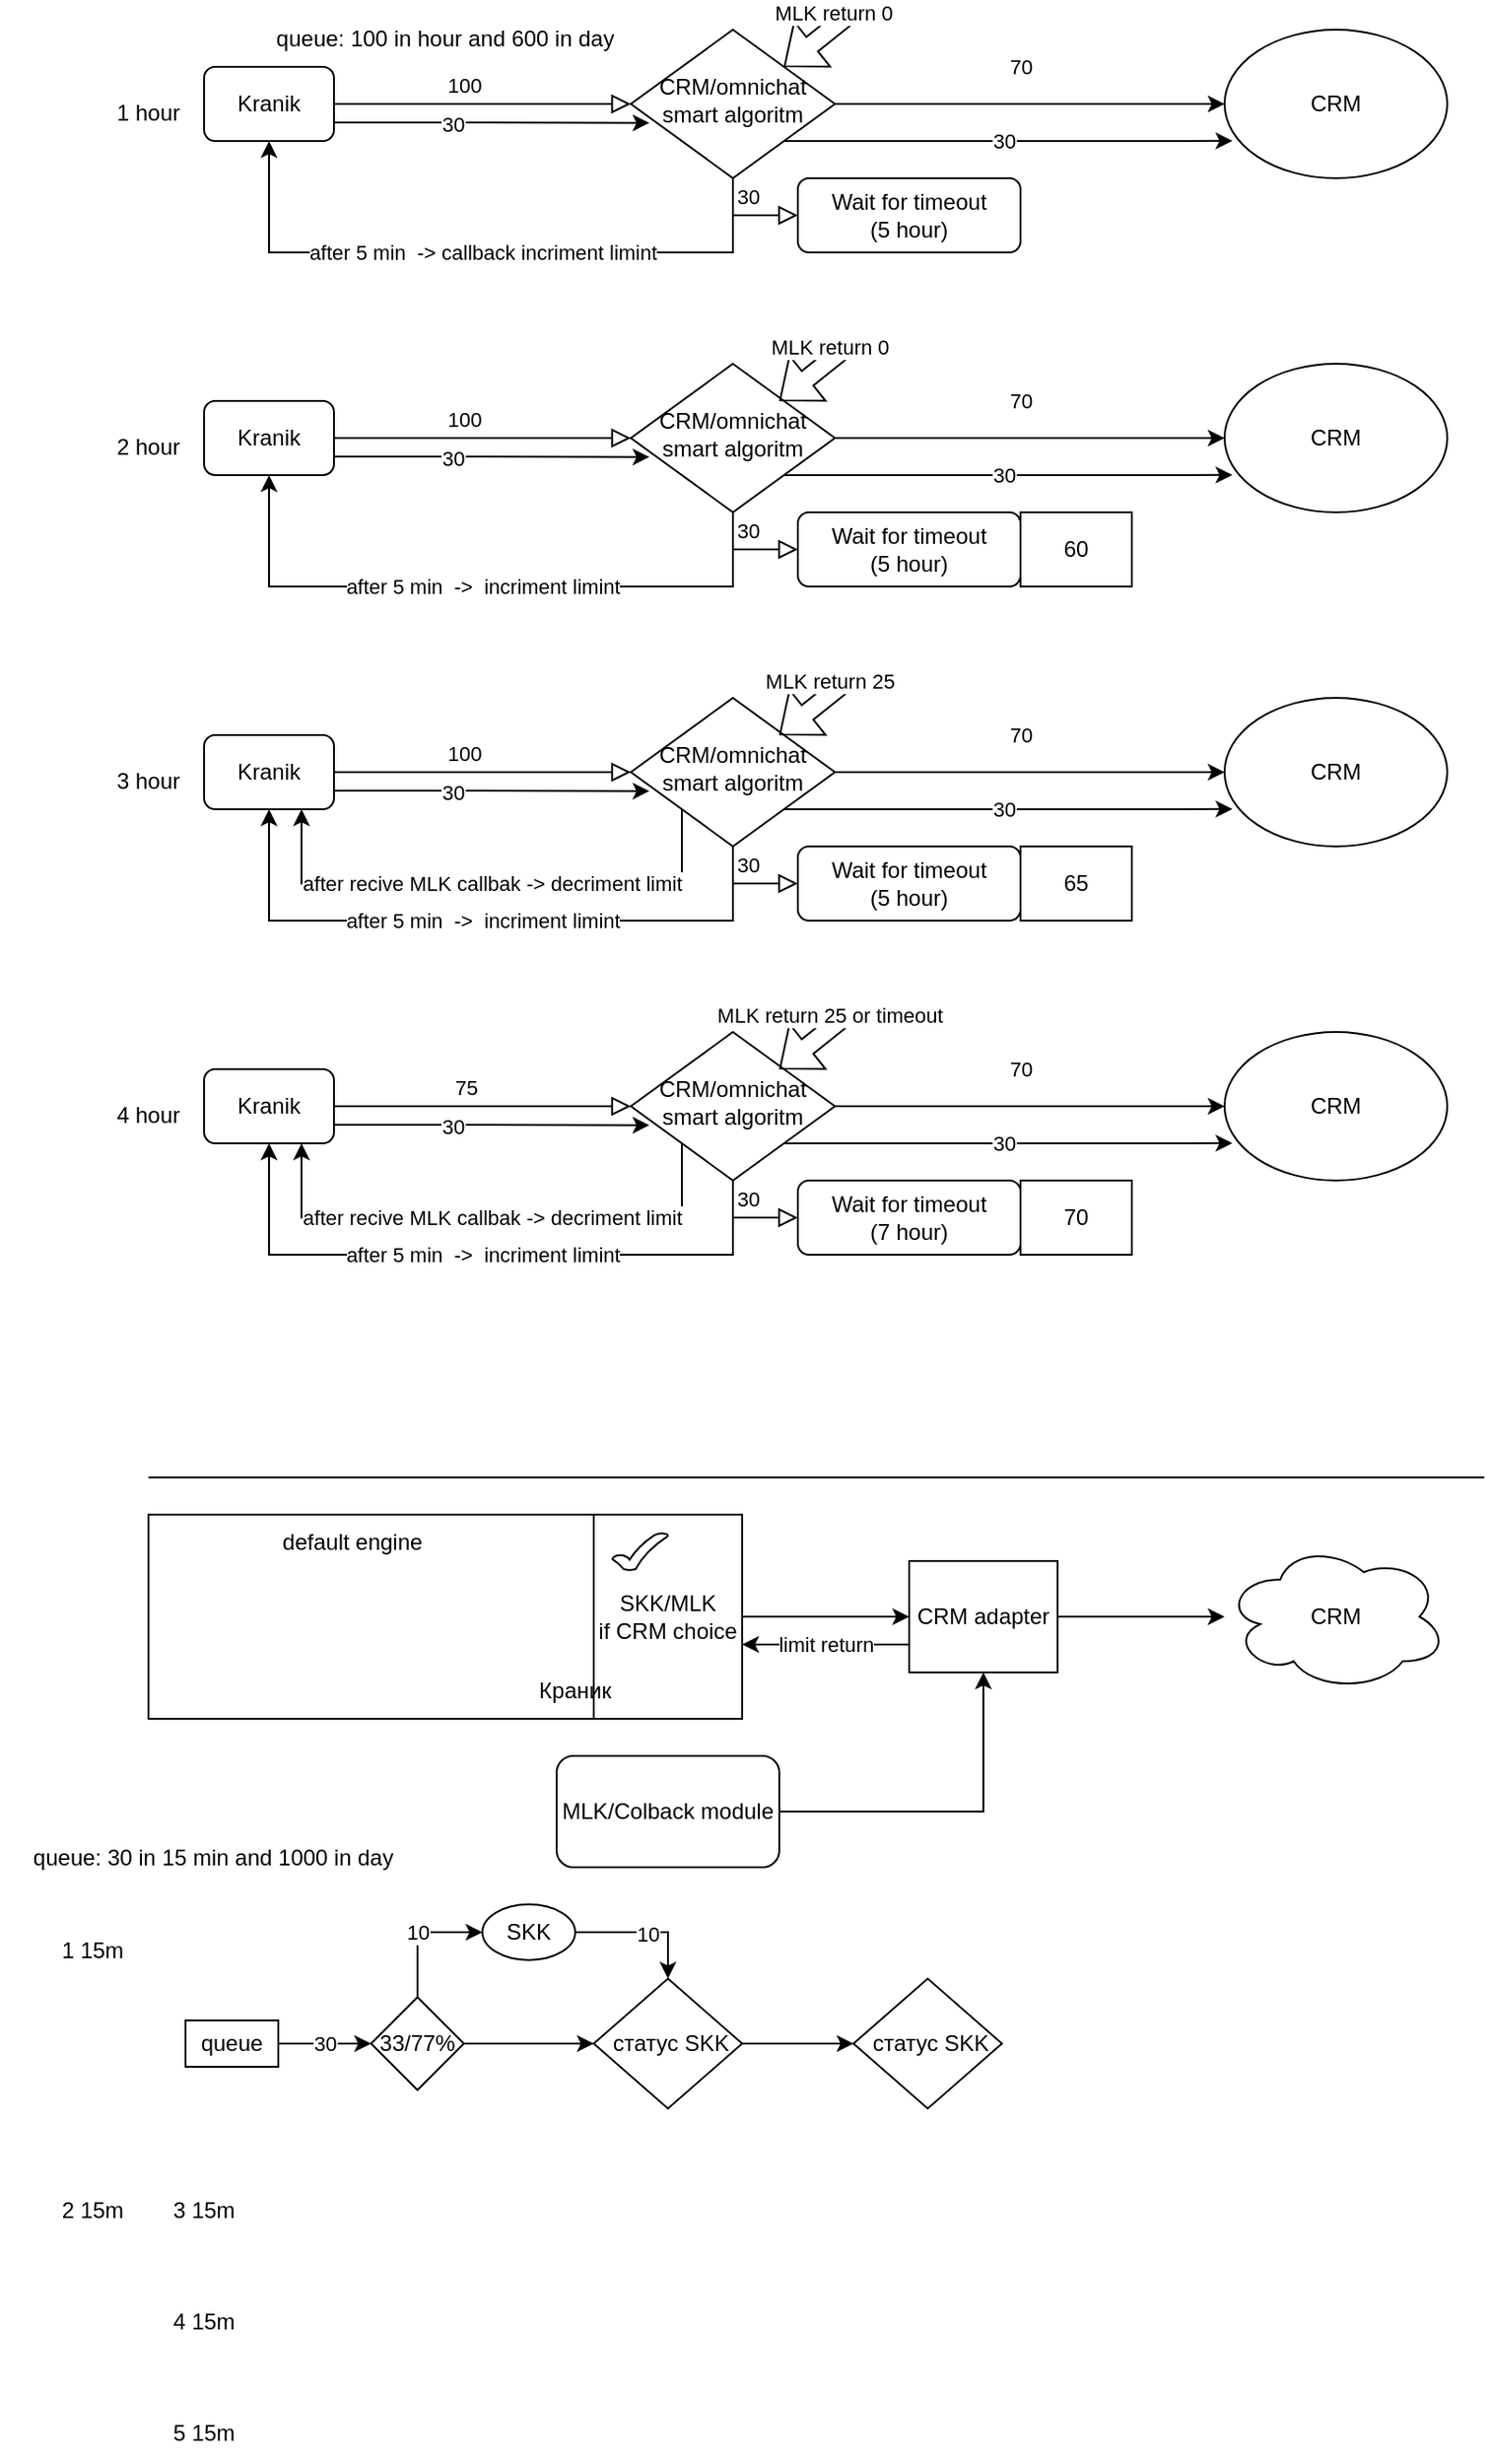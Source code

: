 <mxfile version="20.8.18" type="github">
  <diagram id="C5RBs43oDa-KdzZeNtuy" name="Page-1">
    <mxGraphModel dx="2032" dy="474" grid="1" gridSize="10" guides="1" tooltips="1" connect="1" arrows="1" fold="1" page="1" pageScale="1" pageWidth="827" pageHeight="1169" math="0" shadow="0">
      <root>
        <mxCell id="WIyWlLk6GJQsqaUBKTNV-0" />
        <mxCell id="WIyWlLk6GJQsqaUBKTNV-1" parent="WIyWlLk6GJQsqaUBKTNV-0" />
        <mxCell id="WIyWlLk6GJQsqaUBKTNV-2" value="100" style="rounded=0;html=1;jettySize=auto;orthogonalLoop=1;fontSize=11;endArrow=block;endFill=0;endSize=8;strokeWidth=1;shadow=0;labelBackgroundColor=none;edgeStyle=orthogonalEdgeStyle;" parent="WIyWlLk6GJQsqaUBKTNV-1" source="WIyWlLk6GJQsqaUBKTNV-3" target="WIyWlLk6GJQsqaUBKTNV-6" edge="1">
          <mxGeometry x="-0.125" y="10" relative="1" as="geometry">
            <mxPoint as="offset" />
          </mxGeometry>
        </mxCell>
        <mxCell id="GcZR3O-2zoZDcLtCYp-j-6" style="edgeStyle=orthogonalEdgeStyle;rounded=0;orthogonalLoop=1;jettySize=auto;html=1;exitX=1;exitY=0.75;exitDx=0;exitDy=0;entryX=0.091;entryY=0.628;entryDx=0;entryDy=0;entryPerimeter=0;" parent="WIyWlLk6GJQsqaUBKTNV-1" source="WIyWlLk6GJQsqaUBKTNV-3" target="WIyWlLk6GJQsqaUBKTNV-6" edge="1">
          <mxGeometry relative="1" as="geometry" />
        </mxCell>
        <mxCell id="GcZR3O-2zoZDcLtCYp-j-7" value="30" style="edgeLabel;html=1;align=center;verticalAlign=middle;resizable=0;points=[];" parent="GcZR3O-2zoZDcLtCYp-j-6" vertex="1" connectable="0">
          <mxGeometry x="-0.205" y="-1" relative="1" as="geometry">
            <mxPoint x="-4" as="offset" />
          </mxGeometry>
        </mxCell>
        <mxCell id="WIyWlLk6GJQsqaUBKTNV-3" value="Kranik" style="rounded=1;whiteSpace=wrap;html=1;fontSize=12;glass=0;strokeWidth=1;shadow=0;" parent="WIyWlLk6GJQsqaUBKTNV-1" vertex="1">
          <mxGeometry x="70" y="40" width="70" height="40" as="geometry" />
        </mxCell>
        <mxCell id="WIyWlLk6GJQsqaUBKTNV-5" value="30" style="edgeStyle=orthogonalEdgeStyle;rounded=0;html=1;jettySize=auto;orthogonalLoop=1;fontSize=11;endArrow=block;endFill=0;endSize=8;strokeWidth=1;shadow=0;labelBackgroundColor=none;exitX=0.5;exitY=1;exitDx=0;exitDy=0;entryX=0;entryY=0.5;entryDx=0;entryDy=0;" parent="WIyWlLk6GJQsqaUBKTNV-1" source="WIyWlLk6GJQsqaUBKTNV-6" target="WIyWlLk6GJQsqaUBKTNV-7" edge="1">
          <mxGeometry y="10" relative="1" as="geometry">
            <mxPoint as="offset" />
          </mxGeometry>
        </mxCell>
        <mxCell id="GcZR3O-2zoZDcLtCYp-j-4" value="70" style="edgeStyle=orthogonalEdgeStyle;rounded=0;orthogonalLoop=1;jettySize=auto;html=1;" parent="WIyWlLk6GJQsqaUBKTNV-1" source="WIyWlLk6GJQsqaUBKTNV-6" target="GcZR3O-2zoZDcLtCYp-j-3" edge="1">
          <mxGeometry x="-0.048" y="20" relative="1" as="geometry">
            <mxPoint as="offset" />
          </mxGeometry>
        </mxCell>
        <mxCell id="GcZR3O-2zoZDcLtCYp-j-5" value="after 5 min&amp;nbsp; -&amp;gt; callback incriment limint" style="edgeStyle=orthogonalEdgeStyle;rounded=0;orthogonalLoop=1;jettySize=auto;html=1;entryX=0.5;entryY=1;entryDx=0;entryDy=0;" parent="WIyWlLk6GJQsqaUBKTNV-1" source="WIyWlLk6GJQsqaUBKTNV-6" target="WIyWlLk6GJQsqaUBKTNV-3" edge="1">
          <mxGeometry relative="1" as="geometry">
            <Array as="points">
              <mxPoint x="355" y="140" />
              <mxPoint x="105" y="140" />
            </Array>
          </mxGeometry>
        </mxCell>
        <mxCell id="GcZR3O-2zoZDcLtCYp-j-8" style="edgeStyle=orthogonalEdgeStyle;rounded=0;orthogonalLoop=1;jettySize=auto;html=1;exitX=1;exitY=1;exitDx=0;exitDy=0;entryX=0.035;entryY=0.749;entryDx=0;entryDy=0;entryPerimeter=0;" parent="WIyWlLk6GJQsqaUBKTNV-1" source="WIyWlLk6GJQsqaUBKTNV-6" target="GcZR3O-2zoZDcLtCYp-j-3" edge="1">
          <mxGeometry relative="1" as="geometry" />
        </mxCell>
        <mxCell id="GcZR3O-2zoZDcLtCYp-j-9" value="30" style="edgeLabel;html=1;align=center;verticalAlign=middle;resizable=0;points=[];" parent="GcZR3O-2zoZDcLtCYp-j-8" vertex="1" connectable="0">
          <mxGeometry x="-0.102" relative="1" as="geometry">
            <mxPoint x="10" as="offset" />
          </mxGeometry>
        </mxCell>
        <mxCell id="WIyWlLk6GJQsqaUBKTNV-6" value="CRM/omnichat&lt;br&gt;smart algoritm" style="rhombus;whiteSpace=wrap;html=1;shadow=0;fontFamily=Helvetica;fontSize=12;align=center;strokeWidth=1;spacing=6;spacingTop=-4;" parent="WIyWlLk6GJQsqaUBKTNV-1" vertex="1">
          <mxGeometry x="300" y="20" width="110" height="80" as="geometry" />
        </mxCell>
        <mxCell id="WIyWlLk6GJQsqaUBKTNV-7" value="Wait for timeout&lt;br&gt;(5 hour)" style="rounded=1;whiteSpace=wrap;html=1;fontSize=12;glass=0;strokeWidth=1;shadow=0;" parent="WIyWlLk6GJQsqaUBKTNV-1" vertex="1">
          <mxGeometry x="390" y="100" width="120" height="40" as="geometry" />
        </mxCell>
        <mxCell id="GcZR3O-2zoZDcLtCYp-j-0" value="queue: 100 in hour and 600 in day" style="text;html=1;strokeColor=none;fillColor=none;align=center;verticalAlign=middle;whiteSpace=wrap;rounded=0;" parent="WIyWlLk6GJQsqaUBKTNV-1" vertex="1">
          <mxGeometry x="100" y="10" width="200" height="30" as="geometry" />
        </mxCell>
        <mxCell id="GcZR3O-2zoZDcLtCYp-j-1" value="1 hour" style="text;html=1;strokeColor=none;fillColor=none;align=center;verticalAlign=middle;whiteSpace=wrap;rounded=0;" parent="WIyWlLk6GJQsqaUBKTNV-1" vertex="1">
          <mxGeometry x="10" y="50" width="60" height="30" as="geometry" />
        </mxCell>
        <mxCell id="GcZR3O-2zoZDcLtCYp-j-3" value="CRM" style="ellipse;whiteSpace=wrap;html=1;" parent="WIyWlLk6GJQsqaUBKTNV-1" vertex="1">
          <mxGeometry x="620" y="20" width="120" height="80" as="geometry" />
        </mxCell>
        <mxCell id="GcZR3O-2zoZDcLtCYp-j-24" value="100" style="rounded=0;html=1;jettySize=auto;orthogonalLoop=1;fontSize=11;endArrow=block;endFill=0;endSize=8;strokeWidth=1;shadow=0;labelBackgroundColor=none;edgeStyle=orthogonalEdgeStyle;" parent="WIyWlLk6GJQsqaUBKTNV-1" source="GcZR3O-2zoZDcLtCYp-j-27" target="GcZR3O-2zoZDcLtCYp-j-33" edge="1">
          <mxGeometry x="-0.125" y="10" relative="1" as="geometry">
            <mxPoint as="offset" />
          </mxGeometry>
        </mxCell>
        <mxCell id="GcZR3O-2zoZDcLtCYp-j-25" style="edgeStyle=orthogonalEdgeStyle;rounded=0;orthogonalLoop=1;jettySize=auto;html=1;exitX=1;exitY=0.75;exitDx=0;exitDy=0;entryX=0.091;entryY=0.628;entryDx=0;entryDy=0;entryPerimeter=0;" parent="WIyWlLk6GJQsqaUBKTNV-1" source="GcZR3O-2zoZDcLtCYp-j-27" target="GcZR3O-2zoZDcLtCYp-j-33" edge="1">
          <mxGeometry relative="1" as="geometry" />
        </mxCell>
        <mxCell id="GcZR3O-2zoZDcLtCYp-j-26" value="30" style="edgeLabel;html=1;align=center;verticalAlign=middle;resizable=0;points=[];" parent="GcZR3O-2zoZDcLtCYp-j-25" vertex="1" connectable="0">
          <mxGeometry x="-0.205" y="-1" relative="1" as="geometry">
            <mxPoint x="-4" as="offset" />
          </mxGeometry>
        </mxCell>
        <mxCell id="GcZR3O-2zoZDcLtCYp-j-27" value="Kranik" style="rounded=1;whiteSpace=wrap;html=1;fontSize=12;glass=0;strokeWidth=1;shadow=0;" parent="WIyWlLk6GJQsqaUBKTNV-1" vertex="1">
          <mxGeometry x="70" y="220" width="70" height="40" as="geometry" />
        </mxCell>
        <mxCell id="GcZR3O-2zoZDcLtCYp-j-28" value="30" style="edgeStyle=orthogonalEdgeStyle;rounded=0;html=1;jettySize=auto;orthogonalLoop=1;fontSize=11;endArrow=block;endFill=0;endSize=8;strokeWidth=1;shadow=0;labelBackgroundColor=none;exitX=0.5;exitY=1;exitDx=0;exitDy=0;entryX=0;entryY=0.5;entryDx=0;entryDy=0;" parent="WIyWlLk6GJQsqaUBKTNV-1" source="GcZR3O-2zoZDcLtCYp-j-33" target="GcZR3O-2zoZDcLtCYp-j-34" edge="1">
          <mxGeometry y="10" relative="1" as="geometry">
            <mxPoint as="offset" />
          </mxGeometry>
        </mxCell>
        <mxCell id="GcZR3O-2zoZDcLtCYp-j-29" value="70" style="edgeStyle=orthogonalEdgeStyle;rounded=0;orthogonalLoop=1;jettySize=auto;html=1;" parent="WIyWlLk6GJQsqaUBKTNV-1" source="GcZR3O-2zoZDcLtCYp-j-33" target="GcZR3O-2zoZDcLtCYp-j-37" edge="1">
          <mxGeometry x="-0.048" y="20" relative="1" as="geometry">
            <mxPoint as="offset" />
          </mxGeometry>
        </mxCell>
        <mxCell id="GcZR3O-2zoZDcLtCYp-j-30" value="after 5 min&amp;nbsp; -&amp;gt;&amp;nbsp; incriment limint" style="edgeStyle=orthogonalEdgeStyle;rounded=0;orthogonalLoop=1;jettySize=auto;html=1;entryX=0.5;entryY=1;entryDx=0;entryDy=0;" parent="WIyWlLk6GJQsqaUBKTNV-1" source="GcZR3O-2zoZDcLtCYp-j-33" target="GcZR3O-2zoZDcLtCYp-j-27" edge="1">
          <mxGeometry x="0.001" relative="1" as="geometry">
            <Array as="points">
              <mxPoint x="355" y="320" />
              <mxPoint x="105" y="320" />
            </Array>
            <mxPoint as="offset" />
          </mxGeometry>
        </mxCell>
        <mxCell id="GcZR3O-2zoZDcLtCYp-j-31" style="edgeStyle=orthogonalEdgeStyle;rounded=0;orthogonalLoop=1;jettySize=auto;html=1;exitX=1;exitY=1;exitDx=0;exitDy=0;entryX=0.035;entryY=0.749;entryDx=0;entryDy=0;entryPerimeter=0;" parent="WIyWlLk6GJQsqaUBKTNV-1" source="GcZR3O-2zoZDcLtCYp-j-33" target="GcZR3O-2zoZDcLtCYp-j-37" edge="1">
          <mxGeometry relative="1" as="geometry" />
        </mxCell>
        <mxCell id="GcZR3O-2zoZDcLtCYp-j-32" value="30" style="edgeLabel;html=1;align=center;verticalAlign=middle;resizable=0;points=[];" parent="GcZR3O-2zoZDcLtCYp-j-31" vertex="1" connectable="0">
          <mxGeometry x="-0.102" relative="1" as="geometry">
            <mxPoint x="10" as="offset" />
          </mxGeometry>
        </mxCell>
        <mxCell id="GcZR3O-2zoZDcLtCYp-j-33" value="CRM/omnichat&lt;br&gt;smart algoritm" style="rhombus;whiteSpace=wrap;html=1;shadow=0;fontFamily=Helvetica;fontSize=12;align=center;strokeWidth=1;spacing=6;spacingTop=-4;" parent="WIyWlLk6GJQsqaUBKTNV-1" vertex="1">
          <mxGeometry x="300" y="200" width="110" height="80" as="geometry" />
        </mxCell>
        <mxCell id="GcZR3O-2zoZDcLtCYp-j-34" value="Wait for timeout&lt;br&gt;(5 hour)" style="rounded=1;whiteSpace=wrap;html=1;fontSize=12;glass=0;strokeWidth=1;shadow=0;" parent="WIyWlLk6GJQsqaUBKTNV-1" vertex="1">
          <mxGeometry x="390" y="280" width="120" height="40" as="geometry" />
        </mxCell>
        <mxCell id="GcZR3O-2zoZDcLtCYp-j-36" value="2 hour" style="text;html=1;strokeColor=none;fillColor=none;align=center;verticalAlign=middle;whiteSpace=wrap;rounded=0;" parent="WIyWlLk6GJQsqaUBKTNV-1" vertex="1">
          <mxGeometry x="10" y="230" width="60" height="30" as="geometry" />
        </mxCell>
        <mxCell id="GcZR3O-2zoZDcLtCYp-j-37" value="CRM" style="ellipse;whiteSpace=wrap;html=1;" parent="WIyWlLk6GJQsqaUBKTNV-1" vertex="1">
          <mxGeometry x="620" y="200" width="120" height="80" as="geometry" />
        </mxCell>
        <mxCell id="GcZR3O-2zoZDcLtCYp-j-38" value="60" style="rounded=0;whiteSpace=wrap;html=1;" parent="WIyWlLk6GJQsqaUBKTNV-1" vertex="1">
          <mxGeometry x="510" y="280" width="60" height="40" as="geometry" />
        </mxCell>
        <mxCell id="GcZR3O-2zoZDcLtCYp-j-55" value="100" style="rounded=0;html=1;jettySize=auto;orthogonalLoop=1;fontSize=11;endArrow=block;endFill=0;endSize=8;strokeWidth=1;shadow=0;labelBackgroundColor=none;edgeStyle=orthogonalEdgeStyle;" parent="WIyWlLk6GJQsqaUBKTNV-1" source="GcZR3O-2zoZDcLtCYp-j-58" target="GcZR3O-2zoZDcLtCYp-j-64" edge="1">
          <mxGeometry x="-0.125" y="10" relative="1" as="geometry">
            <mxPoint as="offset" />
          </mxGeometry>
        </mxCell>
        <mxCell id="GcZR3O-2zoZDcLtCYp-j-56" style="edgeStyle=orthogonalEdgeStyle;rounded=0;orthogonalLoop=1;jettySize=auto;html=1;exitX=1;exitY=0.75;exitDx=0;exitDy=0;entryX=0.091;entryY=0.628;entryDx=0;entryDy=0;entryPerimeter=0;" parent="WIyWlLk6GJQsqaUBKTNV-1" source="GcZR3O-2zoZDcLtCYp-j-58" target="GcZR3O-2zoZDcLtCYp-j-64" edge="1">
          <mxGeometry relative="1" as="geometry" />
        </mxCell>
        <mxCell id="GcZR3O-2zoZDcLtCYp-j-57" value="30" style="edgeLabel;html=1;align=center;verticalAlign=middle;resizable=0;points=[];" parent="GcZR3O-2zoZDcLtCYp-j-56" vertex="1" connectable="0">
          <mxGeometry x="-0.205" y="-1" relative="1" as="geometry">
            <mxPoint x="-4" as="offset" />
          </mxGeometry>
        </mxCell>
        <mxCell id="GcZR3O-2zoZDcLtCYp-j-58" value="Kranik" style="rounded=1;whiteSpace=wrap;html=1;fontSize=12;glass=0;strokeWidth=1;shadow=0;" parent="WIyWlLk6GJQsqaUBKTNV-1" vertex="1">
          <mxGeometry x="70" y="400" width="70" height="40" as="geometry" />
        </mxCell>
        <mxCell id="GcZR3O-2zoZDcLtCYp-j-59" value="30" style="edgeStyle=orthogonalEdgeStyle;rounded=0;html=1;jettySize=auto;orthogonalLoop=1;fontSize=11;endArrow=block;endFill=0;endSize=8;strokeWidth=1;shadow=0;labelBackgroundColor=none;exitX=0.5;exitY=1;exitDx=0;exitDy=0;entryX=0;entryY=0.5;entryDx=0;entryDy=0;" parent="WIyWlLk6GJQsqaUBKTNV-1" source="GcZR3O-2zoZDcLtCYp-j-64" target="GcZR3O-2zoZDcLtCYp-j-65" edge="1">
          <mxGeometry y="10" relative="1" as="geometry">
            <mxPoint as="offset" />
          </mxGeometry>
        </mxCell>
        <mxCell id="GcZR3O-2zoZDcLtCYp-j-60" value="70" style="edgeStyle=orthogonalEdgeStyle;rounded=0;orthogonalLoop=1;jettySize=auto;html=1;" parent="WIyWlLk6GJQsqaUBKTNV-1" source="GcZR3O-2zoZDcLtCYp-j-64" target="GcZR3O-2zoZDcLtCYp-j-68" edge="1">
          <mxGeometry x="-0.048" y="20" relative="1" as="geometry">
            <mxPoint as="offset" />
          </mxGeometry>
        </mxCell>
        <mxCell id="GcZR3O-2zoZDcLtCYp-j-61" value="after 5 min&amp;nbsp; -&amp;gt;&amp;nbsp; incriment limint" style="edgeStyle=orthogonalEdgeStyle;rounded=0;orthogonalLoop=1;jettySize=auto;html=1;entryX=0.5;entryY=1;entryDx=0;entryDy=0;" parent="WIyWlLk6GJQsqaUBKTNV-1" source="GcZR3O-2zoZDcLtCYp-j-64" target="GcZR3O-2zoZDcLtCYp-j-58" edge="1">
          <mxGeometry relative="1" as="geometry">
            <Array as="points">
              <mxPoint x="355" y="500" />
              <mxPoint x="105" y="500" />
            </Array>
          </mxGeometry>
        </mxCell>
        <mxCell id="GcZR3O-2zoZDcLtCYp-j-62" style="edgeStyle=orthogonalEdgeStyle;rounded=0;orthogonalLoop=1;jettySize=auto;html=1;exitX=1;exitY=1;exitDx=0;exitDy=0;entryX=0.035;entryY=0.749;entryDx=0;entryDy=0;entryPerimeter=0;" parent="WIyWlLk6GJQsqaUBKTNV-1" source="GcZR3O-2zoZDcLtCYp-j-64" target="GcZR3O-2zoZDcLtCYp-j-68" edge="1">
          <mxGeometry relative="1" as="geometry" />
        </mxCell>
        <mxCell id="GcZR3O-2zoZDcLtCYp-j-63" value="30" style="edgeLabel;html=1;align=center;verticalAlign=middle;resizable=0;points=[];" parent="GcZR3O-2zoZDcLtCYp-j-62" vertex="1" connectable="0">
          <mxGeometry x="-0.102" relative="1" as="geometry">
            <mxPoint x="10" as="offset" />
          </mxGeometry>
        </mxCell>
        <mxCell id="GcZR3O-2zoZDcLtCYp-j-77" value="after recive MLK callbak -&amp;gt; decriment limit" style="edgeStyle=orthogonalEdgeStyle;rounded=0;orthogonalLoop=1;jettySize=auto;html=1;exitX=0;exitY=1;exitDx=0;exitDy=0;entryX=0.75;entryY=1;entryDx=0;entryDy=0;" parent="WIyWlLk6GJQsqaUBKTNV-1" source="GcZR3O-2zoZDcLtCYp-j-64" target="GcZR3O-2zoZDcLtCYp-j-58" edge="1">
          <mxGeometry relative="1" as="geometry">
            <Array as="points">
              <mxPoint x="327" y="480" />
              <mxPoint x="123" y="480" />
            </Array>
          </mxGeometry>
        </mxCell>
        <mxCell id="GcZR3O-2zoZDcLtCYp-j-64" value="CRM/omnichat&lt;br&gt;smart algoritm" style="rhombus;whiteSpace=wrap;html=1;shadow=0;fontFamily=Helvetica;fontSize=12;align=center;strokeWidth=1;spacing=6;spacingTop=-4;" parent="WIyWlLk6GJQsqaUBKTNV-1" vertex="1">
          <mxGeometry x="300" y="380" width="110" height="80" as="geometry" />
        </mxCell>
        <mxCell id="GcZR3O-2zoZDcLtCYp-j-65" value="Wait for timeout&lt;br&gt;(5 hour)" style="rounded=1;whiteSpace=wrap;html=1;fontSize=12;glass=0;strokeWidth=1;shadow=0;" parent="WIyWlLk6GJQsqaUBKTNV-1" vertex="1">
          <mxGeometry x="390" y="460" width="120" height="40" as="geometry" />
        </mxCell>
        <mxCell id="GcZR3O-2zoZDcLtCYp-j-67" value="3 hour" style="text;html=1;strokeColor=none;fillColor=none;align=center;verticalAlign=middle;whiteSpace=wrap;rounded=0;" parent="WIyWlLk6GJQsqaUBKTNV-1" vertex="1">
          <mxGeometry x="10" y="410" width="60" height="30" as="geometry" />
        </mxCell>
        <mxCell id="GcZR3O-2zoZDcLtCYp-j-68" value="CRM" style="ellipse;whiteSpace=wrap;html=1;" parent="WIyWlLk6GJQsqaUBKTNV-1" vertex="1">
          <mxGeometry x="620" y="380" width="120" height="80" as="geometry" />
        </mxCell>
        <mxCell id="GcZR3O-2zoZDcLtCYp-j-69" value="65" style="rounded=0;whiteSpace=wrap;html=1;" parent="WIyWlLk6GJQsqaUBKTNV-1" vertex="1">
          <mxGeometry x="510" y="460" width="60" height="40" as="geometry" />
        </mxCell>
        <mxCell id="GcZR3O-2zoZDcLtCYp-j-70" value="" style="shape=flexArrow;endArrow=classic;html=1;rounded=0;entryX=1;entryY=0;entryDx=0;entryDy=0;" parent="WIyWlLk6GJQsqaUBKTNV-1" target="WIyWlLk6GJQsqaUBKTNV-6" edge="1">
          <mxGeometry width="50" height="50" relative="1" as="geometry">
            <mxPoint x="420" y="10" as="sourcePoint" />
            <mxPoint x="475" y="-20" as="targetPoint" />
          </mxGeometry>
        </mxCell>
        <mxCell id="GcZR3O-2zoZDcLtCYp-j-72" value="MLK return 0" style="edgeLabel;html=1;align=center;verticalAlign=middle;resizable=0;points=[];" parent="GcZR3O-2zoZDcLtCYp-j-70" vertex="1" connectable="0">
          <mxGeometry x="-0.618" y="-6" relative="1" as="geometry">
            <mxPoint as="offset" />
          </mxGeometry>
        </mxCell>
        <mxCell id="GcZR3O-2zoZDcLtCYp-j-73" value="" style="shape=flexArrow;endArrow=classic;html=1;rounded=0;entryX=1;entryY=0;entryDx=0;entryDy=0;" parent="WIyWlLk6GJQsqaUBKTNV-1" edge="1">
          <mxGeometry width="50" height="50" relative="1" as="geometry">
            <mxPoint x="417.5" y="190" as="sourcePoint" />
            <mxPoint x="380" y="220" as="targetPoint" />
          </mxGeometry>
        </mxCell>
        <mxCell id="GcZR3O-2zoZDcLtCYp-j-74" value="MLK return 0" style="edgeLabel;html=1;align=center;verticalAlign=middle;resizable=0;points=[];" parent="GcZR3O-2zoZDcLtCYp-j-73" vertex="1" connectable="0">
          <mxGeometry x="-0.618" y="-6" relative="1" as="geometry">
            <mxPoint as="offset" />
          </mxGeometry>
        </mxCell>
        <mxCell id="GcZR3O-2zoZDcLtCYp-j-75" value="" style="shape=flexArrow;endArrow=classic;html=1;rounded=0;entryX=1;entryY=0;entryDx=0;entryDy=0;" parent="WIyWlLk6GJQsqaUBKTNV-1" edge="1">
          <mxGeometry width="50" height="50" relative="1" as="geometry">
            <mxPoint x="417.5" y="370" as="sourcePoint" />
            <mxPoint x="380" y="400" as="targetPoint" />
          </mxGeometry>
        </mxCell>
        <mxCell id="GcZR3O-2zoZDcLtCYp-j-76" value="MLK return 25" style="edgeLabel;html=1;align=center;verticalAlign=middle;resizable=0;points=[];" parent="GcZR3O-2zoZDcLtCYp-j-75" vertex="1" connectable="0">
          <mxGeometry x="-0.618" y="-6" relative="1" as="geometry">
            <mxPoint as="offset" />
          </mxGeometry>
        </mxCell>
        <mxCell id="GcZR3O-2zoZDcLtCYp-j-78" value="75" style="rounded=0;html=1;jettySize=auto;orthogonalLoop=1;fontSize=11;endArrow=block;endFill=0;endSize=8;strokeWidth=1;shadow=0;labelBackgroundColor=none;edgeStyle=orthogonalEdgeStyle;" parent="WIyWlLk6GJQsqaUBKTNV-1" source="GcZR3O-2zoZDcLtCYp-j-81" target="GcZR3O-2zoZDcLtCYp-j-88" edge="1">
          <mxGeometry x="-0.121" y="10" relative="1" as="geometry">
            <mxPoint as="offset" />
          </mxGeometry>
        </mxCell>
        <mxCell id="GcZR3O-2zoZDcLtCYp-j-79" style="edgeStyle=orthogonalEdgeStyle;rounded=0;orthogonalLoop=1;jettySize=auto;html=1;exitX=1;exitY=0.75;exitDx=0;exitDy=0;entryX=0.091;entryY=0.628;entryDx=0;entryDy=0;entryPerimeter=0;" parent="WIyWlLk6GJQsqaUBKTNV-1" source="GcZR3O-2zoZDcLtCYp-j-81" target="GcZR3O-2zoZDcLtCYp-j-88" edge="1">
          <mxGeometry relative="1" as="geometry" />
        </mxCell>
        <mxCell id="GcZR3O-2zoZDcLtCYp-j-80" value="30" style="edgeLabel;html=1;align=center;verticalAlign=middle;resizable=0;points=[];" parent="GcZR3O-2zoZDcLtCYp-j-79" vertex="1" connectable="0">
          <mxGeometry x="-0.205" y="-1" relative="1" as="geometry">
            <mxPoint x="-4" as="offset" />
          </mxGeometry>
        </mxCell>
        <mxCell id="GcZR3O-2zoZDcLtCYp-j-81" value="Kranik" style="rounded=1;whiteSpace=wrap;html=1;fontSize=12;glass=0;strokeWidth=1;shadow=0;" parent="WIyWlLk6GJQsqaUBKTNV-1" vertex="1">
          <mxGeometry x="70" y="580" width="70" height="40" as="geometry" />
        </mxCell>
        <mxCell id="GcZR3O-2zoZDcLtCYp-j-82" value="30" style="edgeStyle=orthogonalEdgeStyle;rounded=0;html=1;jettySize=auto;orthogonalLoop=1;fontSize=11;endArrow=block;endFill=0;endSize=8;strokeWidth=1;shadow=0;labelBackgroundColor=none;exitX=0.5;exitY=1;exitDx=0;exitDy=0;entryX=0;entryY=0.5;entryDx=0;entryDy=0;" parent="WIyWlLk6GJQsqaUBKTNV-1" source="GcZR3O-2zoZDcLtCYp-j-88" target="GcZR3O-2zoZDcLtCYp-j-89" edge="1">
          <mxGeometry y="10" relative="1" as="geometry">
            <mxPoint as="offset" />
          </mxGeometry>
        </mxCell>
        <mxCell id="GcZR3O-2zoZDcLtCYp-j-83" value="70" style="edgeStyle=orthogonalEdgeStyle;rounded=0;orthogonalLoop=1;jettySize=auto;html=1;" parent="WIyWlLk6GJQsqaUBKTNV-1" source="GcZR3O-2zoZDcLtCYp-j-88" target="GcZR3O-2zoZDcLtCYp-j-91" edge="1">
          <mxGeometry x="-0.048" y="20" relative="1" as="geometry">
            <mxPoint as="offset" />
          </mxGeometry>
        </mxCell>
        <mxCell id="GcZR3O-2zoZDcLtCYp-j-84" value="after 5 min&amp;nbsp; -&amp;gt;&amp;nbsp; incriment limint" style="edgeStyle=orthogonalEdgeStyle;rounded=0;orthogonalLoop=1;jettySize=auto;html=1;entryX=0.5;entryY=1;entryDx=0;entryDy=0;" parent="WIyWlLk6GJQsqaUBKTNV-1" source="GcZR3O-2zoZDcLtCYp-j-88" target="GcZR3O-2zoZDcLtCYp-j-81" edge="1">
          <mxGeometry x="0.001" relative="1" as="geometry">
            <Array as="points">
              <mxPoint x="355" y="680" />
              <mxPoint x="105" y="680" />
            </Array>
            <mxPoint as="offset" />
          </mxGeometry>
        </mxCell>
        <mxCell id="GcZR3O-2zoZDcLtCYp-j-85" style="edgeStyle=orthogonalEdgeStyle;rounded=0;orthogonalLoop=1;jettySize=auto;html=1;exitX=1;exitY=1;exitDx=0;exitDy=0;entryX=0.035;entryY=0.749;entryDx=0;entryDy=0;entryPerimeter=0;" parent="WIyWlLk6GJQsqaUBKTNV-1" source="GcZR3O-2zoZDcLtCYp-j-88" target="GcZR3O-2zoZDcLtCYp-j-91" edge="1">
          <mxGeometry relative="1" as="geometry" />
        </mxCell>
        <mxCell id="GcZR3O-2zoZDcLtCYp-j-86" value="30" style="edgeLabel;html=1;align=center;verticalAlign=middle;resizable=0;points=[];" parent="GcZR3O-2zoZDcLtCYp-j-85" vertex="1" connectable="0">
          <mxGeometry x="-0.102" relative="1" as="geometry">
            <mxPoint x="10" as="offset" />
          </mxGeometry>
        </mxCell>
        <mxCell id="GcZR3O-2zoZDcLtCYp-j-87" value="after recive MLK callbak -&amp;gt; decriment limit" style="edgeStyle=orthogonalEdgeStyle;rounded=0;orthogonalLoop=1;jettySize=auto;html=1;exitX=0;exitY=1;exitDx=0;exitDy=0;entryX=0.75;entryY=1;entryDx=0;entryDy=0;" parent="WIyWlLk6GJQsqaUBKTNV-1" source="GcZR3O-2zoZDcLtCYp-j-88" target="GcZR3O-2zoZDcLtCYp-j-81" edge="1">
          <mxGeometry relative="1" as="geometry">
            <Array as="points">
              <mxPoint x="327" y="660" />
              <mxPoint x="123" y="660" />
            </Array>
          </mxGeometry>
        </mxCell>
        <mxCell id="GcZR3O-2zoZDcLtCYp-j-88" value="CRM/omnichat&lt;br&gt;smart algoritm" style="rhombus;whiteSpace=wrap;html=1;shadow=0;fontFamily=Helvetica;fontSize=12;align=center;strokeWidth=1;spacing=6;spacingTop=-4;" parent="WIyWlLk6GJQsqaUBKTNV-1" vertex="1">
          <mxGeometry x="300" y="560" width="110" height="80" as="geometry" />
        </mxCell>
        <mxCell id="GcZR3O-2zoZDcLtCYp-j-89" value="Wait for timeout&lt;br&gt;(7 hour)" style="rounded=1;whiteSpace=wrap;html=1;fontSize=12;glass=0;strokeWidth=1;shadow=0;" parent="WIyWlLk6GJQsqaUBKTNV-1" vertex="1">
          <mxGeometry x="390" y="640" width="120" height="40" as="geometry" />
        </mxCell>
        <mxCell id="GcZR3O-2zoZDcLtCYp-j-90" value="4 hour" style="text;html=1;strokeColor=none;fillColor=none;align=center;verticalAlign=middle;whiteSpace=wrap;rounded=0;" parent="WIyWlLk6GJQsqaUBKTNV-1" vertex="1">
          <mxGeometry x="10" y="590" width="60" height="30" as="geometry" />
        </mxCell>
        <mxCell id="GcZR3O-2zoZDcLtCYp-j-91" value="CRM" style="ellipse;whiteSpace=wrap;html=1;" parent="WIyWlLk6GJQsqaUBKTNV-1" vertex="1">
          <mxGeometry x="620" y="560" width="120" height="80" as="geometry" />
        </mxCell>
        <mxCell id="GcZR3O-2zoZDcLtCYp-j-92" value="70" style="rounded=0;whiteSpace=wrap;html=1;" parent="WIyWlLk6GJQsqaUBKTNV-1" vertex="1">
          <mxGeometry x="510" y="640" width="60" height="40" as="geometry" />
        </mxCell>
        <mxCell id="GcZR3O-2zoZDcLtCYp-j-93" value="" style="shape=flexArrow;endArrow=classic;html=1;rounded=0;entryX=1;entryY=0;entryDx=0;entryDy=0;" parent="WIyWlLk6GJQsqaUBKTNV-1" edge="1">
          <mxGeometry width="50" height="50" relative="1" as="geometry">
            <mxPoint x="417.5" y="550" as="sourcePoint" />
            <mxPoint x="380" y="580.0" as="targetPoint" />
          </mxGeometry>
        </mxCell>
        <mxCell id="GcZR3O-2zoZDcLtCYp-j-94" value="MLK return 25 or timeout" style="edgeLabel;html=1;align=center;verticalAlign=middle;resizable=0;points=[];" parent="GcZR3O-2zoZDcLtCYp-j-93" vertex="1" connectable="0">
          <mxGeometry x="-0.618" y="-6" relative="1" as="geometry">
            <mxPoint as="offset" />
          </mxGeometry>
        </mxCell>
        <mxCell id="ozFD0g-pxYkvfozkEqXr-0" value="" style="endArrow=none;html=1;rounded=0;" edge="1" parent="WIyWlLk6GJQsqaUBKTNV-1">
          <mxGeometry width="50" height="50" relative="1" as="geometry">
            <mxPoint x="40" y="800" as="sourcePoint" />
            <mxPoint x="760" y="800" as="targetPoint" />
          </mxGeometry>
        </mxCell>
        <mxCell id="ozFD0g-pxYkvfozkEqXr-2" value="" style="rounded=0;whiteSpace=wrap;html=1;" vertex="1" parent="WIyWlLk6GJQsqaUBKTNV-1">
          <mxGeometry x="40" y="820" width="320" height="110" as="geometry" />
        </mxCell>
        <mxCell id="ozFD0g-pxYkvfozkEqXr-10" style="edgeStyle=orthogonalEdgeStyle;rounded=0;orthogonalLoop=1;jettySize=auto;html=1;" edge="1" parent="WIyWlLk6GJQsqaUBKTNV-1" source="ozFD0g-pxYkvfozkEqXr-3" target="ozFD0g-pxYkvfozkEqXr-12">
          <mxGeometry relative="1" as="geometry" />
        </mxCell>
        <mxCell id="ozFD0g-pxYkvfozkEqXr-3" value="SKK/MLK&lt;br&gt;if CRM choice" style="rounded=0;whiteSpace=wrap;html=1;" vertex="1" parent="WIyWlLk6GJQsqaUBKTNV-1">
          <mxGeometry x="280" y="820" width="80" height="110" as="geometry" />
        </mxCell>
        <mxCell id="ozFD0g-pxYkvfozkEqXr-4" value="" style="verticalLabelPosition=bottom;verticalAlign=top;html=1;shape=mxgraph.basic.tick" vertex="1" parent="WIyWlLk6GJQsqaUBKTNV-1">
          <mxGeometry x="290" y="830" width="30" height="20" as="geometry" />
        </mxCell>
        <mxCell id="ozFD0g-pxYkvfozkEqXr-5" value="Краник" style="text;html=1;strokeColor=none;fillColor=none;align=center;verticalAlign=middle;whiteSpace=wrap;rounded=0;" vertex="1" parent="WIyWlLk6GJQsqaUBKTNV-1">
          <mxGeometry x="240" y="900" width="60" height="30" as="geometry" />
        </mxCell>
        <mxCell id="ozFD0g-pxYkvfozkEqXr-6" value="default&lt;span class=&quot;HwtZe&quot; lang=&quot;en&quot;&gt; engine&lt;/span&gt; &lt;span class=&quot;HwtZe&quot; lang=&quot;en&quot;&gt;&lt;/span&gt;&lt;span class=&quot;HwtZe&quot; lang=&quot;en&quot;&gt;&lt;/span&gt;" style="text;html=1;strokeColor=none;fillColor=none;align=center;verticalAlign=middle;whiteSpace=wrap;rounded=0;" vertex="1" parent="WIyWlLk6GJQsqaUBKTNV-1">
          <mxGeometry x="80" y="820" width="140" height="30" as="geometry" />
        </mxCell>
        <mxCell id="ozFD0g-pxYkvfozkEqXr-8" value="CRM" style="ellipse;shape=cloud;whiteSpace=wrap;html=1;" vertex="1" parent="WIyWlLk6GJQsqaUBKTNV-1">
          <mxGeometry x="620" y="835" width="120" height="80" as="geometry" />
        </mxCell>
        <mxCell id="ozFD0g-pxYkvfozkEqXr-13" style="edgeStyle=orthogonalEdgeStyle;rounded=0;orthogonalLoop=1;jettySize=auto;html=1;" edge="1" parent="WIyWlLk6GJQsqaUBKTNV-1" source="ozFD0g-pxYkvfozkEqXr-11" target="ozFD0g-pxYkvfozkEqXr-12">
          <mxGeometry relative="1" as="geometry" />
        </mxCell>
        <mxCell id="ozFD0g-pxYkvfozkEqXr-11" value="MLK/Colback module" style="rounded=1;whiteSpace=wrap;html=1;" vertex="1" parent="WIyWlLk6GJQsqaUBKTNV-1">
          <mxGeometry x="260" y="950" width="120" height="60" as="geometry" />
        </mxCell>
        <mxCell id="ozFD0g-pxYkvfozkEqXr-15" style="edgeStyle=orthogonalEdgeStyle;rounded=0;orthogonalLoop=1;jettySize=auto;html=1;" edge="1" parent="WIyWlLk6GJQsqaUBKTNV-1" source="ozFD0g-pxYkvfozkEqXr-12" target="ozFD0g-pxYkvfozkEqXr-8">
          <mxGeometry relative="1" as="geometry" />
        </mxCell>
        <mxCell id="ozFD0g-pxYkvfozkEqXr-17" value="limit return" style="edgeStyle=orthogonalEdgeStyle;rounded=0;orthogonalLoop=1;jettySize=auto;html=1;exitX=0;exitY=0.75;exitDx=0;exitDy=0;entryX=1;entryY=0.636;entryDx=0;entryDy=0;entryPerimeter=0;" edge="1" parent="WIyWlLk6GJQsqaUBKTNV-1" source="ozFD0g-pxYkvfozkEqXr-12" target="ozFD0g-pxYkvfozkEqXr-3">
          <mxGeometry relative="1" as="geometry" />
        </mxCell>
        <mxCell id="ozFD0g-pxYkvfozkEqXr-12" value="CRM adapter" style="rounded=0;whiteSpace=wrap;html=1;" vertex="1" parent="WIyWlLk6GJQsqaUBKTNV-1">
          <mxGeometry x="450" y="845" width="80" height="60" as="geometry" />
        </mxCell>
        <mxCell id="ozFD0g-pxYkvfozkEqXr-19" value="1 15m" style="text;html=1;strokeColor=none;fillColor=none;align=center;verticalAlign=middle;whiteSpace=wrap;rounded=0;" vertex="1" parent="WIyWlLk6GJQsqaUBKTNV-1">
          <mxGeometry x="-20" y="1040" width="60" height="30" as="geometry" />
        </mxCell>
        <mxCell id="ozFD0g-pxYkvfozkEqXr-20" value="2 15m" style="text;html=1;strokeColor=none;fillColor=none;align=center;verticalAlign=middle;whiteSpace=wrap;rounded=0;" vertex="1" parent="WIyWlLk6GJQsqaUBKTNV-1">
          <mxGeometry x="-20" y="1180" width="60" height="30" as="geometry" />
        </mxCell>
        <mxCell id="ozFD0g-pxYkvfozkEqXr-21" value="3 15m" style="text;html=1;strokeColor=none;fillColor=none;align=center;verticalAlign=middle;whiteSpace=wrap;rounded=0;" vertex="1" parent="WIyWlLk6GJQsqaUBKTNV-1">
          <mxGeometry x="40" y="1180" width="60" height="30" as="geometry" />
        </mxCell>
        <mxCell id="ozFD0g-pxYkvfozkEqXr-22" value="4 15m" style="text;html=1;strokeColor=none;fillColor=none;align=center;verticalAlign=middle;whiteSpace=wrap;rounded=0;" vertex="1" parent="WIyWlLk6GJQsqaUBKTNV-1">
          <mxGeometry x="40" y="1240" width="60" height="30" as="geometry" />
        </mxCell>
        <mxCell id="ozFD0g-pxYkvfozkEqXr-23" value="5 15m" style="text;html=1;strokeColor=none;fillColor=none;align=center;verticalAlign=middle;whiteSpace=wrap;rounded=0;" vertex="1" parent="WIyWlLk6GJQsqaUBKTNV-1">
          <mxGeometry x="40" y="1300" width="60" height="30" as="geometry" />
        </mxCell>
        <mxCell id="ozFD0g-pxYkvfozkEqXr-24" value="queue: 30 in 15 min and 1000 in day" style="text;html=1;strokeColor=none;fillColor=none;align=center;verticalAlign=middle;whiteSpace=wrap;rounded=0;" vertex="1" parent="WIyWlLk6GJQsqaUBKTNV-1">
          <mxGeometry x="-40" y="990" width="230" height="30" as="geometry" />
        </mxCell>
        <mxCell id="ozFD0g-pxYkvfozkEqXr-29" value="10" style="edgeStyle=orthogonalEdgeStyle;rounded=0;orthogonalLoop=1;jettySize=auto;html=1;entryX=0;entryY=0.5;entryDx=0;entryDy=0;exitX=0.5;exitY=0;exitDx=0;exitDy=0;" edge="1" parent="WIyWlLk6GJQsqaUBKTNV-1" source="ozFD0g-pxYkvfozkEqXr-25" target="ozFD0g-pxYkvfozkEqXr-28">
          <mxGeometry relative="1" as="geometry" />
        </mxCell>
        <mxCell id="ozFD0g-pxYkvfozkEqXr-31" style="edgeStyle=orthogonalEdgeStyle;rounded=0;orthogonalLoop=1;jettySize=auto;html=1;entryX=0;entryY=0.5;entryDx=0;entryDy=0;" edge="1" parent="WIyWlLk6GJQsqaUBKTNV-1" source="ozFD0g-pxYkvfozkEqXr-25" target="ozFD0g-pxYkvfozkEqXr-30">
          <mxGeometry relative="1" as="geometry" />
        </mxCell>
        <mxCell id="ozFD0g-pxYkvfozkEqXr-25" value="33/77%" style="rhombus;whiteSpace=wrap;html=1;" vertex="1" parent="WIyWlLk6GJQsqaUBKTNV-1">
          <mxGeometry x="160" y="1080" width="50" height="50" as="geometry" />
        </mxCell>
        <mxCell id="ozFD0g-pxYkvfozkEqXr-27" value="30" style="edgeStyle=orthogonalEdgeStyle;rounded=0;orthogonalLoop=1;jettySize=auto;html=1;" edge="1" parent="WIyWlLk6GJQsqaUBKTNV-1" source="ozFD0g-pxYkvfozkEqXr-26" target="ozFD0g-pxYkvfozkEqXr-25">
          <mxGeometry relative="1" as="geometry" />
        </mxCell>
        <mxCell id="ozFD0g-pxYkvfozkEqXr-26" value="queue" style="rounded=0;whiteSpace=wrap;html=1;" vertex="1" parent="WIyWlLk6GJQsqaUBKTNV-1">
          <mxGeometry x="60" y="1092.5" width="50" height="25" as="geometry" />
        </mxCell>
        <mxCell id="ozFD0g-pxYkvfozkEqXr-33" style="edgeStyle=orthogonalEdgeStyle;rounded=0;orthogonalLoop=1;jettySize=auto;html=1;entryX=0.5;entryY=0;entryDx=0;entryDy=0;" edge="1" parent="WIyWlLk6GJQsqaUBKTNV-1" source="ozFD0g-pxYkvfozkEqXr-28" target="ozFD0g-pxYkvfozkEqXr-30">
          <mxGeometry relative="1" as="geometry" />
        </mxCell>
        <mxCell id="ozFD0g-pxYkvfozkEqXr-34" value="10" style="edgeLabel;html=1;align=center;verticalAlign=middle;resizable=0;points=[];" vertex="1" connectable="0" parent="ozFD0g-pxYkvfozkEqXr-33">
          <mxGeometry x="0.027" y="-1" relative="1" as="geometry">
            <mxPoint as="offset" />
          </mxGeometry>
        </mxCell>
        <mxCell id="ozFD0g-pxYkvfozkEqXr-28" value="SKK" style="ellipse;whiteSpace=wrap;html=1;" vertex="1" parent="WIyWlLk6GJQsqaUBKTNV-1">
          <mxGeometry x="220" y="1030" width="50" height="30" as="geometry" />
        </mxCell>
        <mxCell id="ozFD0g-pxYkvfozkEqXr-36" style="edgeStyle=orthogonalEdgeStyle;rounded=0;orthogonalLoop=1;jettySize=auto;html=1;entryX=0;entryY=0.5;entryDx=0;entryDy=0;" edge="1" parent="WIyWlLk6GJQsqaUBKTNV-1" source="ozFD0g-pxYkvfozkEqXr-30" target="ozFD0g-pxYkvfozkEqXr-35">
          <mxGeometry relative="1" as="geometry" />
        </mxCell>
        <mxCell id="ozFD0g-pxYkvfozkEqXr-30" value="&amp;nbsp;статус SKK" style="rhombus;whiteSpace=wrap;html=1;" vertex="1" parent="WIyWlLk6GJQsqaUBKTNV-1">
          <mxGeometry x="280" y="1070" width="80" height="70" as="geometry" />
        </mxCell>
        <mxCell id="ozFD0g-pxYkvfozkEqXr-35" value="&amp;nbsp;статус SKK" style="rhombus;whiteSpace=wrap;html=1;" vertex="1" parent="WIyWlLk6GJQsqaUBKTNV-1">
          <mxGeometry x="420" y="1070" width="80" height="70" as="geometry" />
        </mxCell>
      </root>
    </mxGraphModel>
  </diagram>
</mxfile>

